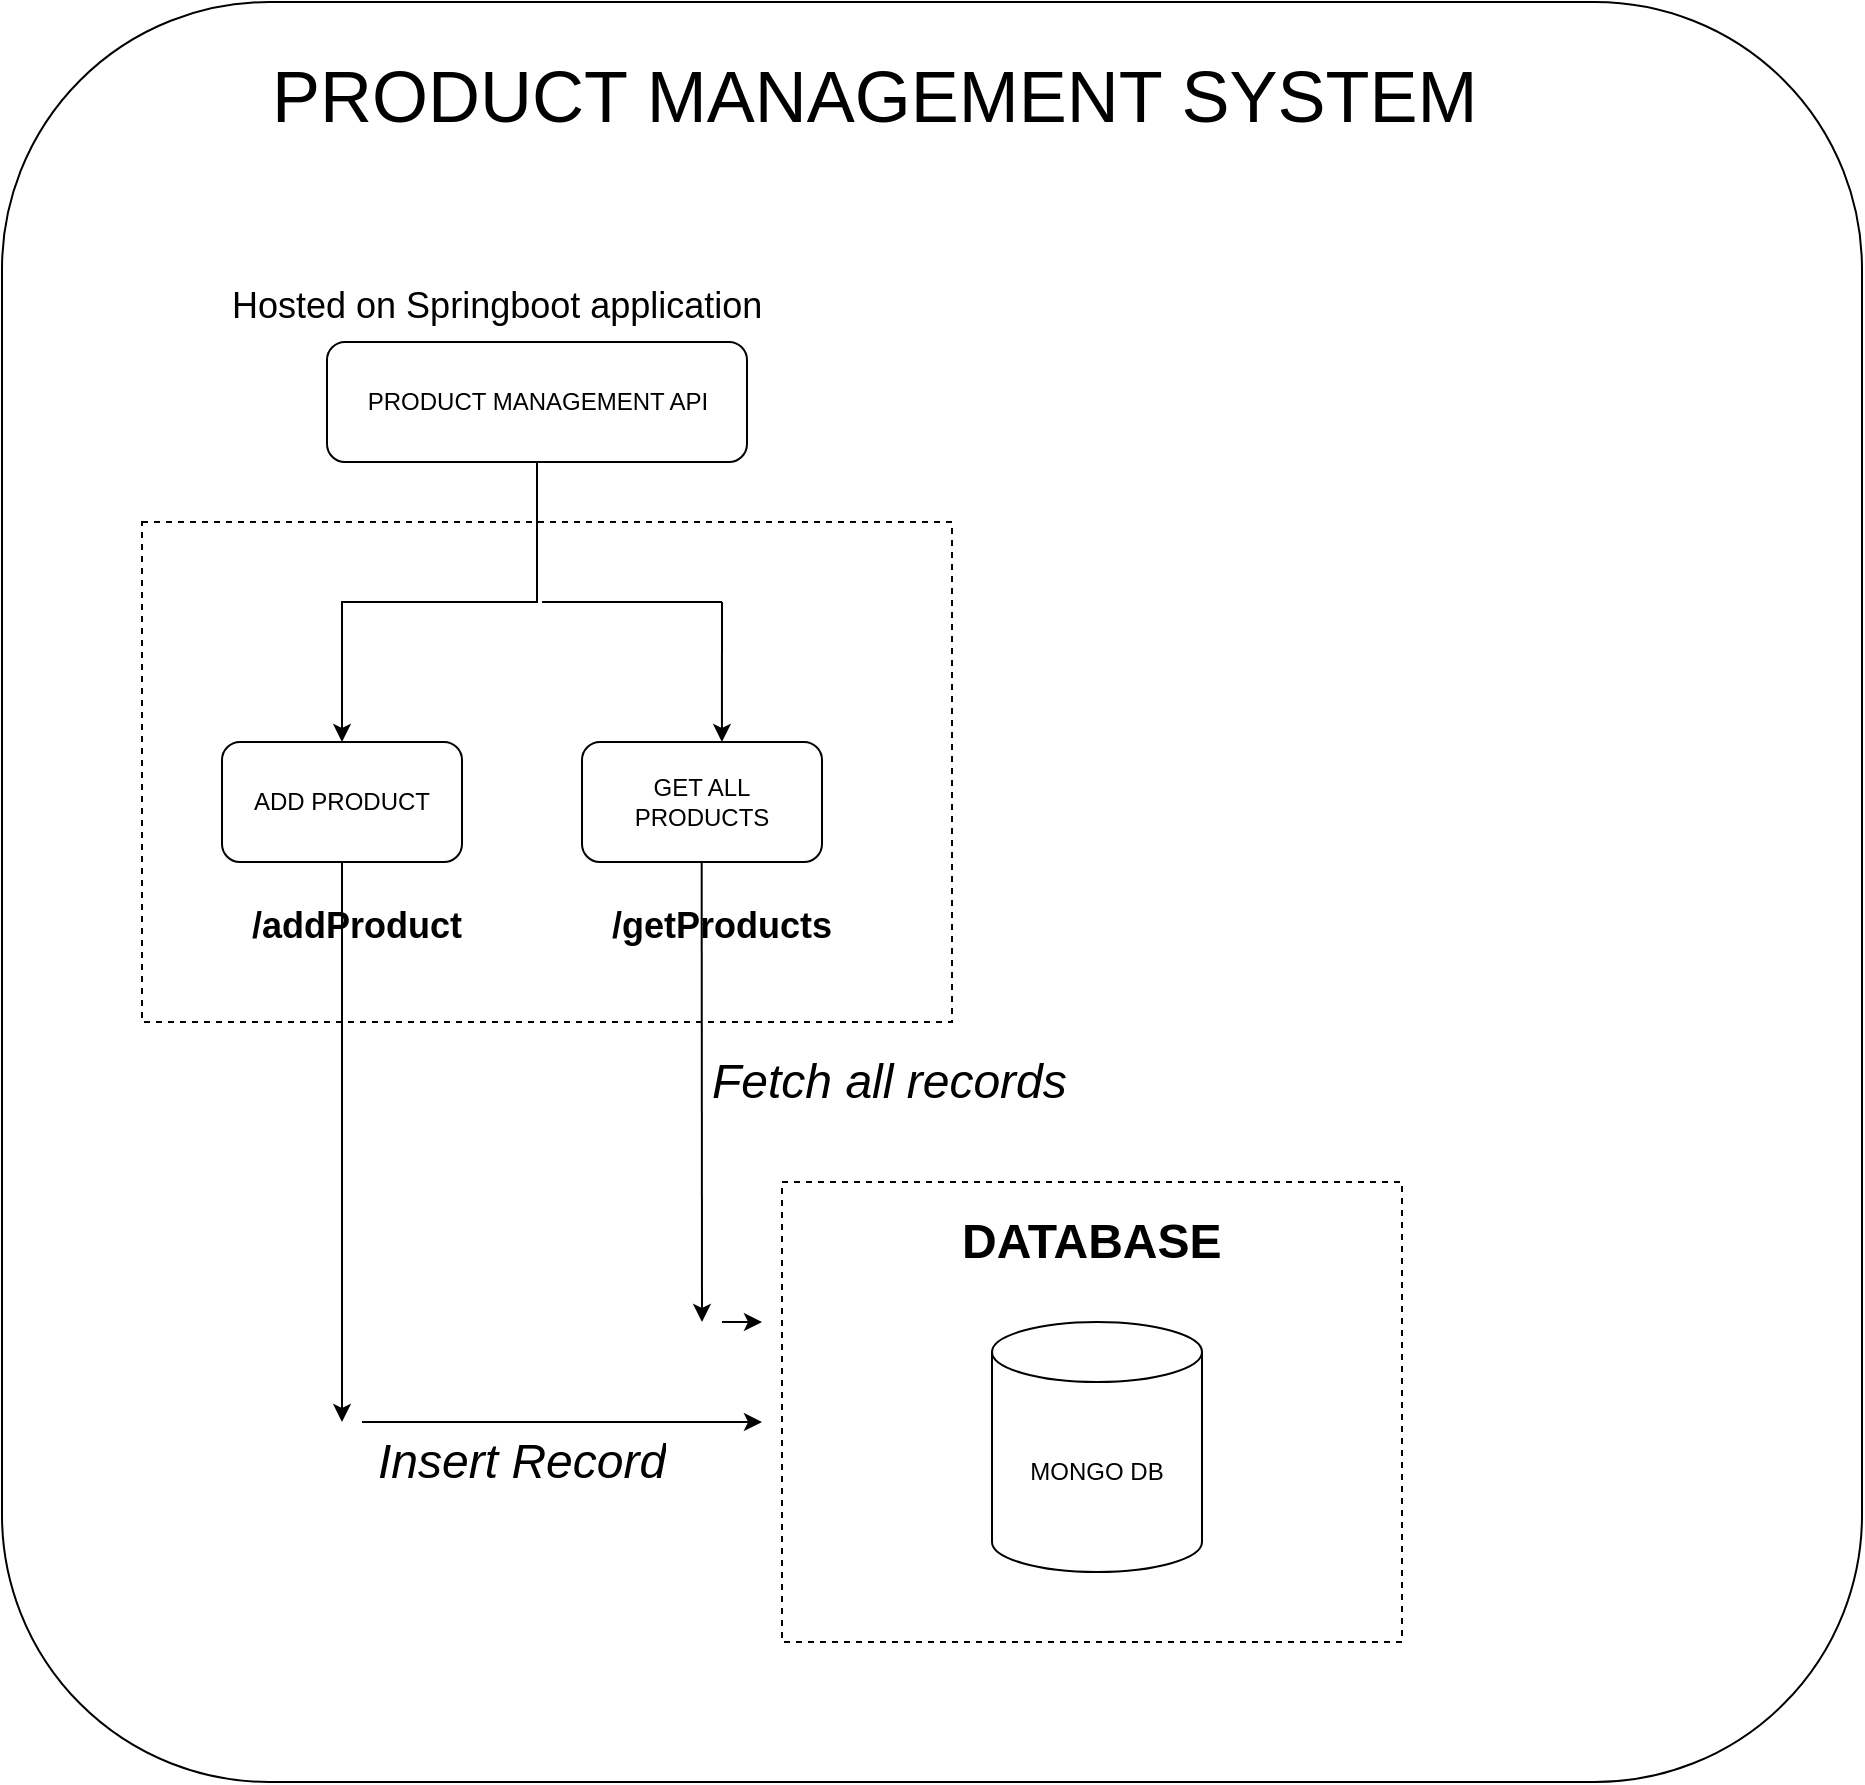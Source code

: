 <mxfile version="21.2.8" type="device">
  <diagram name="Page-1" id="fdOjv5Yih3D2vsXfZdxz">
    <mxGraphModel dx="2614" dy="1153" grid="1" gridSize="10" guides="1" tooltips="1" connect="1" arrows="1" fold="1" page="1" pageScale="1" pageWidth="850" pageHeight="1100" math="0" shadow="0">
      <root>
        <mxCell id="0" />
        <mxCell id="1" parent="0" />
        <mxCell id="woJ9Bzw3rTFBJg0xR-H4-36" value="" style="rounded=1;whiteSpace=wrap;html=1;fillColor=none;" vertex="1" parent="1">
          <mxGeometry x="-400" y="60" width="930" height="890" as="geometry" />
        </mxCell>
        <mxCell id="woJ9Bzw3rTFBJg0xR-H4-23" value="" style="rounded=0;whiteSpace=wrap;html=1;fillColor=none;dashed=1;" vertex="1" parent="1">
          <mxGeometry x="-10" y="650" width="310" height="230" as="geometry" />
        </mxCell>
        <mxCell id="woJ9Bzw3rTFBJg0xR-H4-2" style="edgeStyle=orthogonalEdgeStyle;rounded=0;orthogonalLoop=1;jettySize=auto;html=1;" edge="1" parent="1" source="woJ9Bzw3rTFBJg0xR-H4-1" target="woJ9Bzw3rTFBJg0xR-H4-4">
          <mxGeometry relative="1" as="geometry">
            <mxPoint x="-50" y="410" as="targetPoint" />
          </mxGeometry>
        </mxCell>
        <mxCell id="woJ9Bzw3rTFBJg0xR-H4-1" value="PRODUCT MANAGEMENT API" style="rounded=1;whiteSpace=wrap;html=1;" vertex="1" parent="1">
          <mxGeometry x="-237.5" y="230" width="210" height="60" as="geometry" />
        </mxCell>
        <mxCell id="woJ9Bzw3rTFBJg0xR-H4-4" value="ADD PRODUCT" style="rounded=1;whiteSpace=wrap;html=1;" vertex="1" parent="1">
          <mxGeometry x="-290" y="430" width="120" height="60" as="geometry" />
        </mxCell>
        <mxCell id="woJ9Bzw3rTFBJg0xR-H4-5" value="GET ALL PRODUCTS" style="rounded=1;whiteSpace=wrap;html=1;" vertex="1" parent="1">
          <mxGeometry x="-110" y="430" width="120" height="60" as="geometry" />
        </mxCell>
        <mxCell id="woJ9Bzw3rTFBJg0xR-H4-9" value="" style="endArrow=none;html=1;rounded=0;" edge="1" parent="1">
          <mxGeometry width="50" height="50" relative="1" as="geometry">
            <mxPoint x="-130" y="360" as="sourcePoint" />
            <mxPoint x="-40" y="360" as="targetPoint" />
          </mxGeometry>
        </mxCell>
        <mxCell id="woJ9Bzw3rTFBJg0xR-H4-12" value="" style="endArrow=classic;html=1;rounded=0;entryX=0.583;entryY=0;entryDx=0;entryDy=0;entryPerimeter=0;" edge="1" parent="1" target="woJ9Bzw3rTFBJg0xR-H4-5">
          <mxGeometry width="50" height="50" relative="1" as="geometry">
            <mxPoint x="-40" y="360" as="sourcePoint" />
            <mxPoint x="130" y="420" as="targetPoint" />
          </mxGeometry>
        </mxCell>
        <mxCell id="woJ9Bzw3rTFBJg0xR-H4-14" value="&lt;h1&gt;&lt;font style=&quot;font-size: 18px;&quot;&gt;/addProduct&amp;nbsp;&lt;/font&gt;&lt;/h1&gt;" style="text;html=1;strokeColor=none;fillColor=none;spacing=5;spacingTop=-20;whiteSpace=wrap;overflow=hidden;rounded=0;" vertex="1" parent="1">
          <mxGeometry x="-280" y="500" width="130" height="120" as="geometry" />
        </mxCell>
        <mxCell id="woJ9Bzw3rTFBJg0xR-H4-15" value="&lt;h1&gt;&lt;font style=&quot;font-size: 18px;&quot;&gt;/getProducts&lt;/font&gt;&lt;/h1&gt;" style="text;html=1;strokeColor=none;fillColor=none;spacing=5;spacingTop=-20;whiteSpace=wrap;overflow=hidden;rounded=0;" vertex="1" parent="1">
          <mxGeometry x="-100" y="500" width="130" height="120" as="geometry" />
        </mxCell>
        <mxCell id="woJ9Bzw3rTFBJg0xR-H4-19" value="" style="rounded=0;whiteSpace=wrap;html=1;fillColor=none;dashed=1;strokeWidth=1;perimeterSpacing=1;strokeColor=default;" vertex="1" parent="1">
          <mxGeometry x="-330" y="320" width="405" height="250" as="geometry" />
        </mxCell>
        <mxCell id="woJ9Bzw3rTFBJg0xR-H4-22" value="MONGO DB" style="shape=cylinder3;whiteSpace=wrap;html=1;boundedLbl=1;backgroundOutline=1;size=15;" vertex="1" parent="1">
          <mxGeometry x="95" y="720" width="105" height="125" as="geometry" />
        </mxCell>
        <mxCell id="woJ9Bzw3rTFBJg0xR-H4-24" value="&lt;h1&gt;DATABASE&lt;/h1&gt;" style="text;html=1;strokeColor=none;fillColor=none;spacing=5;spacingTop=-20;whiteSpace=wrap;overflow=hidden;rounded=0;" vertex="1" parent="1">
          <mxGeometry x="75" y="660" width="195" height="120" as="geometry" />
        </mxCell>
        <mxCell id="woJ9Bzw3rTFBJg0xR-H4-26" value="" style="endArrow=classic;html=1;rounded=0;" edge="1" parent="1">
          <mxGeometry width="50" height="50" relative="1" as="geometry">
            <mxPoint x="-230" y="490" as="sourcePoint" />
            <mxPoint x="-230" y="770" as="targetPoint" />
          </mxGeometry>
        </mxCell>
        <mxCell id="woJ9Bzw3rTFBJg0xR-H4-27" value="" style="endArrow=classic;html=1;rounded=0;" edge="1" parent="1">
          <mxGeometry width="50" height="50" relative="1" as="geometry">
            <mxPoint x="-220" y="770" as="sourcePoint" />
            <mxPoint x="-20" y="770" as="targetPoint" />
          </mxGeometry>
        </mxCell>
        <mxCell id="woJ9Bzw3rTFBJg0xR-H4-29" value="" style="endArrow=classic;html=1;rounded=0;exitX=0.69;exitY=0.679;exitDx=0;exitDy=0;exitPerimeter=0;" edge="1" parent="1" source="woJ9Bzw3rTFBJg0xR-H4-19">
          <mxGeometry width="50" height="50" relative="1" as="geometry">
            <mxPoint x="160" y="390" as="sourcePoint" />
            <mxPoint x="-50" y="720" as="targetPoint" />
          </mxGeometry>
        </mxCell>
        <mxCell id="woJ9Bzw3rTFBJg0xR-H4-30" value="" style="endArrow=classic;html=1;rounded=0;" edge="1" parent="1">
          <mxGeometry width="50" height="50" relative="1" as="geometry">
            <mxPoint x="-40" y="720" as="sourcePoint" />
            <mxPoint x="-20" y="720" as="targetPoint" />
          </mxGeometry>
        </mxCell>
        <mxCell id="woJ9Bzw3rTFBJg0xR-H4-31" value="&lt;h1&gt;&lt;span style=&quot;font-weight: normal;&quot;&gt;&lt;i&gt;Insert Record&lt;/i&gt;&lt;/span&gt;&lt;/h1&gt;" style="text;html=1;strokeColor=none;fillColor=none;spacing=5;spacingTop=-20;whiteSpace=wrap;overflow=hidden;rounded=0;" vertex="1" parent="1">
          <mxGeometry x="-217.5" y="770" width="190" height="120" as="geometry" />
        </mxCell>
        <mxCell id="woJ9Bzw3rTFBJg0xR-H4-32" value="&lt;h1&gt;&lt;span style=&quot;font-weight: normal;&quot;&gt;&lt;i&gt;Fetch all records&lt;/i&gt;&lt;/span&gt;&lt;/h1&gt;" style="text;html=1;strokeColor=none;fillColor=none;spacing=5;spacingTop=-20;whiteSpace=wrap;overflow=hidden;rounded=0;rotation=0;" vertex="1" parent="1">
          <mxGeometry x="-50" y="580" width="200" height="100" as="geometry" />
        </mxCell>
        <mxCell id="woJ9Bzw3rTFBJg0xR-H4-38" value="&lt;h1&gt;&lt;font style=&quot;font-size: 36px; font-weight: normal;&quot;&gt;PRODUCT MANAGEMENT SYSTEM&lt;/font&gt;&lt;/h1&gt;" style="text;html=1;strokeColor=none;fillColor=none;spacing=5;spacingTop=-20;whiteSpace=wrap;overflow=hidden;rounded=0;" vertex="1" parent="1">
          <mxGeometry x="-270" y="80" width="730" height="120" as="geometry" />
        </mxCell>
        <mxCell id="woJ9Bzw3rTFBJg0xR-H4-39" value="&lt;h1&gt;&lt;span style=&quot;font-weight: normal;&quot;&gt;&lt;font style=&quot;font-size: 18px;&quot;&gt;Hosted on Springboot application&lt;/font&gt;&lt;/span&gt;&lt;/h1&gt;" style="text;html=1;strokeColor=none;fillColor=none;spacing=5;spacingTop=-20;whiteSpace=wrap;overflow=hidden;rounded=0;" vertex="1" parent="1">
          <mxGeometry x="-290" y="190" width="287.5" height="120" as="geometry" />
        </mxCell>
      </root>
    </mxGraphModel>
  </diagram>
</mxfile>
